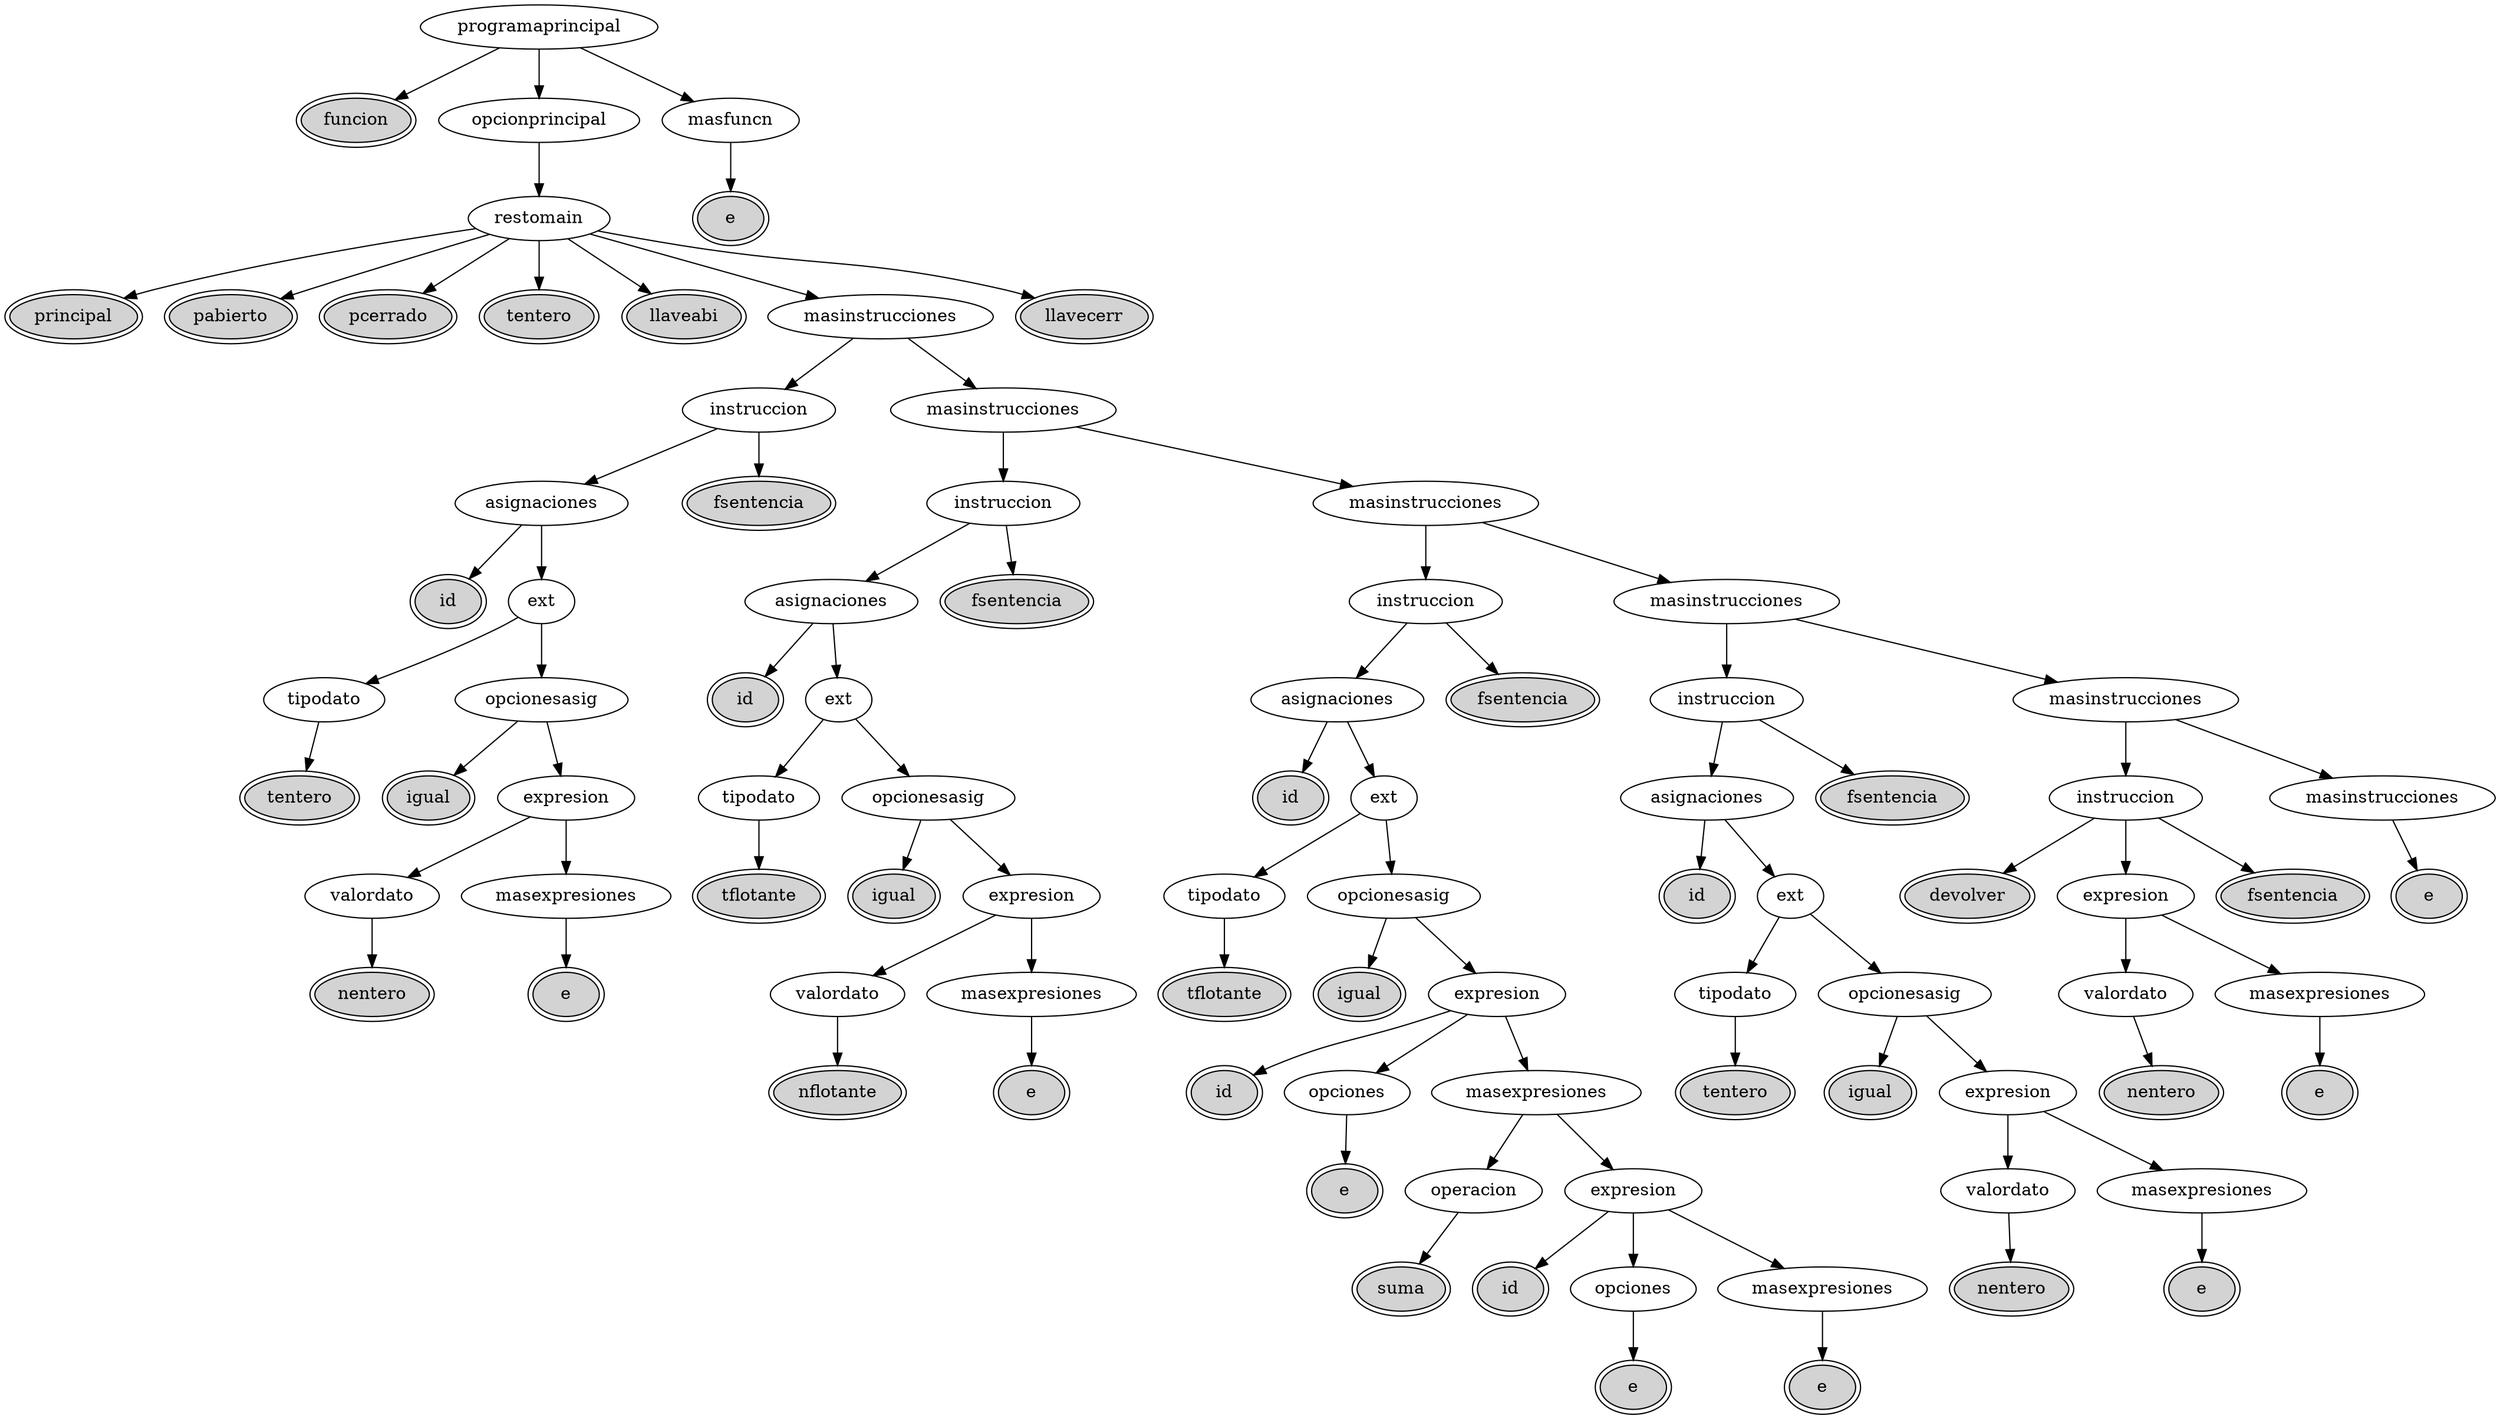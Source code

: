 digraph {
	1 [label=programaprincipal fillcolor=white style=filled]
	1 -> 2
	2 [label=funcion fillcolor=lightgrey peripheries=2 style=filled]
	1 -> 3
	3 [label=opcionprincipal fillcolor=white style=filled]
	3 -> 5
	5 [label=restomain fillcolor=white style=filled]
	5 -> 6
	6 [label=principal fillcolor=lightgrey peripheries=2 style=filled]
	5 -> 7
	7 [label=pabierto fillcolor=lightgrey peripheries=2 style=filled]
	5 -> 8
	8 [label=pcerrado fillcolor=lightgrey peripheries=2 style=filled]
	5 -> 9
	9 [label=tentero fillcolor=lightgrey peripheries=2 style=filled]
	5 -> 10
	10 [label=llaveabi fillcolor=lightgrey peripheries=2 style=filled]
	5 -> 11
	11 [label=masinstrucciones fillcolor=white style=filled]
	11 -> 13
	13 [label=instruccion fillcolor=white style=filled]
	13 -> 15
	15 [label=asignaciones fillcolor=white style=filled]
	15 -> 17
	17 [label=id fillcolor=lightgrey peripheries=2 style=filled]
	15 -> 18
	18 [label=ext fillcolor=white style=filled]
	18 -> 19
	19 [label=tipodato fillcolor=white style=filled]
	19 -> 21
	21 [label=tentero fillcolor=lightgrey peripheries=2 style=filled]
	18 -> 20
	20 [label=opcionesasig fillcolor=white style=filled]
	20 -> 22
	22 [label=igual fillcolor=lightgrey peripheries=2 style=filled]
	20 -> 23
	23 [label=expresion fillcolor=white style=filled]
	23 -> 24
	24 [label=valordato fillcolor=white style=filled]
	24 -> 26
	26 [label=nentero fillcolor=lightgrey peripheries=2 style=filled]
	23 -> 25
	25 [label=masexpresiones fillcolor=white style=filled]
	25 -> 27
	27 [label=e fillcolor=lightgrey peripheries=2 style=filled]
	13 -> 16
	16 [label=fsentencia fillcolor=lightgrey peripheries=2 style=filled]
	11 -> 14
	14 [label=masinstrucciones fillcolor=white style=filled]
	14 -> 28
	28 [label=instruccion fillcolor=white style=filled]
	28 -> 30
	30 [label=asignaciones fillcolor=white style=filled]
	30 -> 32
	32 [label=id fillcolor=lightgrey peripheries=2 style=filled]
	30 -> 33
	33 [label=ext fillcolor=white style=filled]
	33 -> 34
	34 [label=tipodato fillcolor=white style=filled]
	34 -> 36
	36 [label=tflotante fillcolor=lightgrey peripheries=2 style=filled]
	33 -> 35
	35 [label=opcionesasig fillcolor=white style=filled]
	35 -> 37
	37 [label=igual fillcolor=lightgrey peripheries=2 style=filled]
	35 -> 38
	38 [label=expresion fillcolor=white style=filled]
	38 -> 39
	39 [label=valordato fillcolor=white style=filled]
	39 -> 41
	41 [label=nflotante fillcolor=lightgrey peripheries=2 style=filled]
	38 -> 40
	40 [label=masexpresiones fillcolor=white style=filled]
	40 -> 42
	42 [label=e fillcolor=lightgrey peripheries=2 style=filled]
	28 -> 31
	31 [label=fsentencia fillcolor=lightgrey peripheries=2 style=filled]
	14 -> 29
	29 [label=masinstrucciones fillcolor=white style=filled]
	29 -> 43
	43 [label=instruccion fillcolor=white style=filled]
	43 -> 45
	45 [label=asignaciones fillcolor=white style=filled]
	45 -> 47
	47 [label=id fillcolor=lightgrey peripheries=2 style=filled]
	45 -> 48
	48 [label=ext fillcolor=white style=filled]
	48 -> 49
	49 [label=tipodato fillcolor=white style=filled]
	49 -> 51
	51 [label=tflotante fillcolor=lightgrey peripheries=2 style=filled]
	48 -> 50
	50 [label=opcionesasig fillcolor=white style=filled]
	50 -> 52
	52 [label=igual fillcolor=lightgrey peripheries=2 style=filled]
	50 -> 53
	53 [label=expresion fillcolor=white style=filled]
	53 -> 54
	54 [label=id fillcolor=lightgrey peripheries=2 style=filled]
	53 -> 55
	55 [label=opciones fillcolor=white style=filled]
	55 -> 57
	57 [label=e fillcolor=lightgrey peripheries=2 style=filled]
	53 -> 56
	56 [label=masexpresiones fillcolor=white style=filled]
	56 -> 58
	58 [label=operacion fillcolor=white style=filled]
	58 -> 60
	60 [label=suma fillcolor=lightgrey peripheries=2 style=filled]
	56 -> 59
	59 [label=expresion fillcolor=white style=filled]
	59 -> 61
	61 [label=id fillcolor=lightgrey peripheries=2 style=filled]
	59 -> 62
	62 [label=opciones fillcolor=white style=filled]
	62 -> 64
	64 [label=e fillcolor=lightgrey peripheries=2 style=filled]
	59 -> 63
	63 [label=masexpresiones fillcolor=white style=filled]
	63 -> 65
	65 [label=e fillcolor=lightgrey peripheries=2 style=filled]
	43 -> 46
	46 [label=fsentencia fillcolor=lightgrey peripheries=2 style=filled]
	29 -> 44
	44 [label=masinstrucciones fillcolor=white style=filled]
	44 -> 66
	66 [label=instruccion fillcolor=white style=filled]
	66 -> 68
	68 [label=asignaciones fillcolor=white style=filled]
	68 -> 70
	70 [label=id fillcolor=lightgrey peripheries=2 style=filled]
	68 -> 71
	71 [label=ext fillcolor=white style=filled]
	71 -> 72
	72 [label=tipodato fillcolor=white style=filled]
	72 -> 74
	74 [label=tentero fillcolor=lightgrey peripheries=2 style=filled]
	71 -> 73
	73 [label=opcionesasig fillcolor=white style=filled]
	73 -> 75
	75 [label=igual fillcolor=lightgrey peripheries=2 style=filled]
	73 -> 76
	76 [label=expresion fillcolor=white style=filled]
	76 -> 77
	77 [label=valordato fillcolor=white style=filled]
	77 -> 79
	79 [label=nentero fillcolor=lightgrey peripheries=2 style=filled]
	76 -> 78
	78 [label=masexpresiones fillcolor=white style=filled]
	78 -> 80
	80 [label=e fillcolor=lightgrey peripheries=2 style=filled]
	66 -> 69
	69 [label=fsentencia fillcolor=lightgrey peripheries=2 style=filled]
	44 -> 67
	67 [label=masinstrucciones fillcolor=white style=filled]
	67 -> 81
	81 [label=instruccion fillcolor=white style=filled]
	81 -> 83
	83 [label=devolver fillcolor=lightgrey peripheries=2 style=filled]
	81 -> 84
	84 [label=expresion fillcolor=white style=filled]
	84 -> 86
	86 [label=valordato fillcolor=white style=filled]
	86 -> 88
	88 [label=nentero fillcolor=lightgrey peripheries=2 style=filled]
	84 -> 87
	87 [label=masexpresiones fillcolor=white style=filled]
	87 -> 89
	89 [label=e fillcolor=lightgrey peripheries=2 style=filled]
	81 -> 85
	85 [label=fsentencia fillcolor=lightgrey peripheries=2 style=filled]
	67 -> 82
	82 [label=masinstrucciones fillcolor=white style=filled]
	82 -> 90
	90 [label=e fillcolor=lightgrey peripheries=2 style=filled]
	5 -> 12
	12 [label=llavecerr fillcolor=lightgrey peripheries=2 style=filled]
	1 -> 4
	4 [label=masfuncn fillcolor=white style=filled]
	4 -> 91
	91 [label=e fillcolor=lightgrey peripheries=2 style=filled]
}